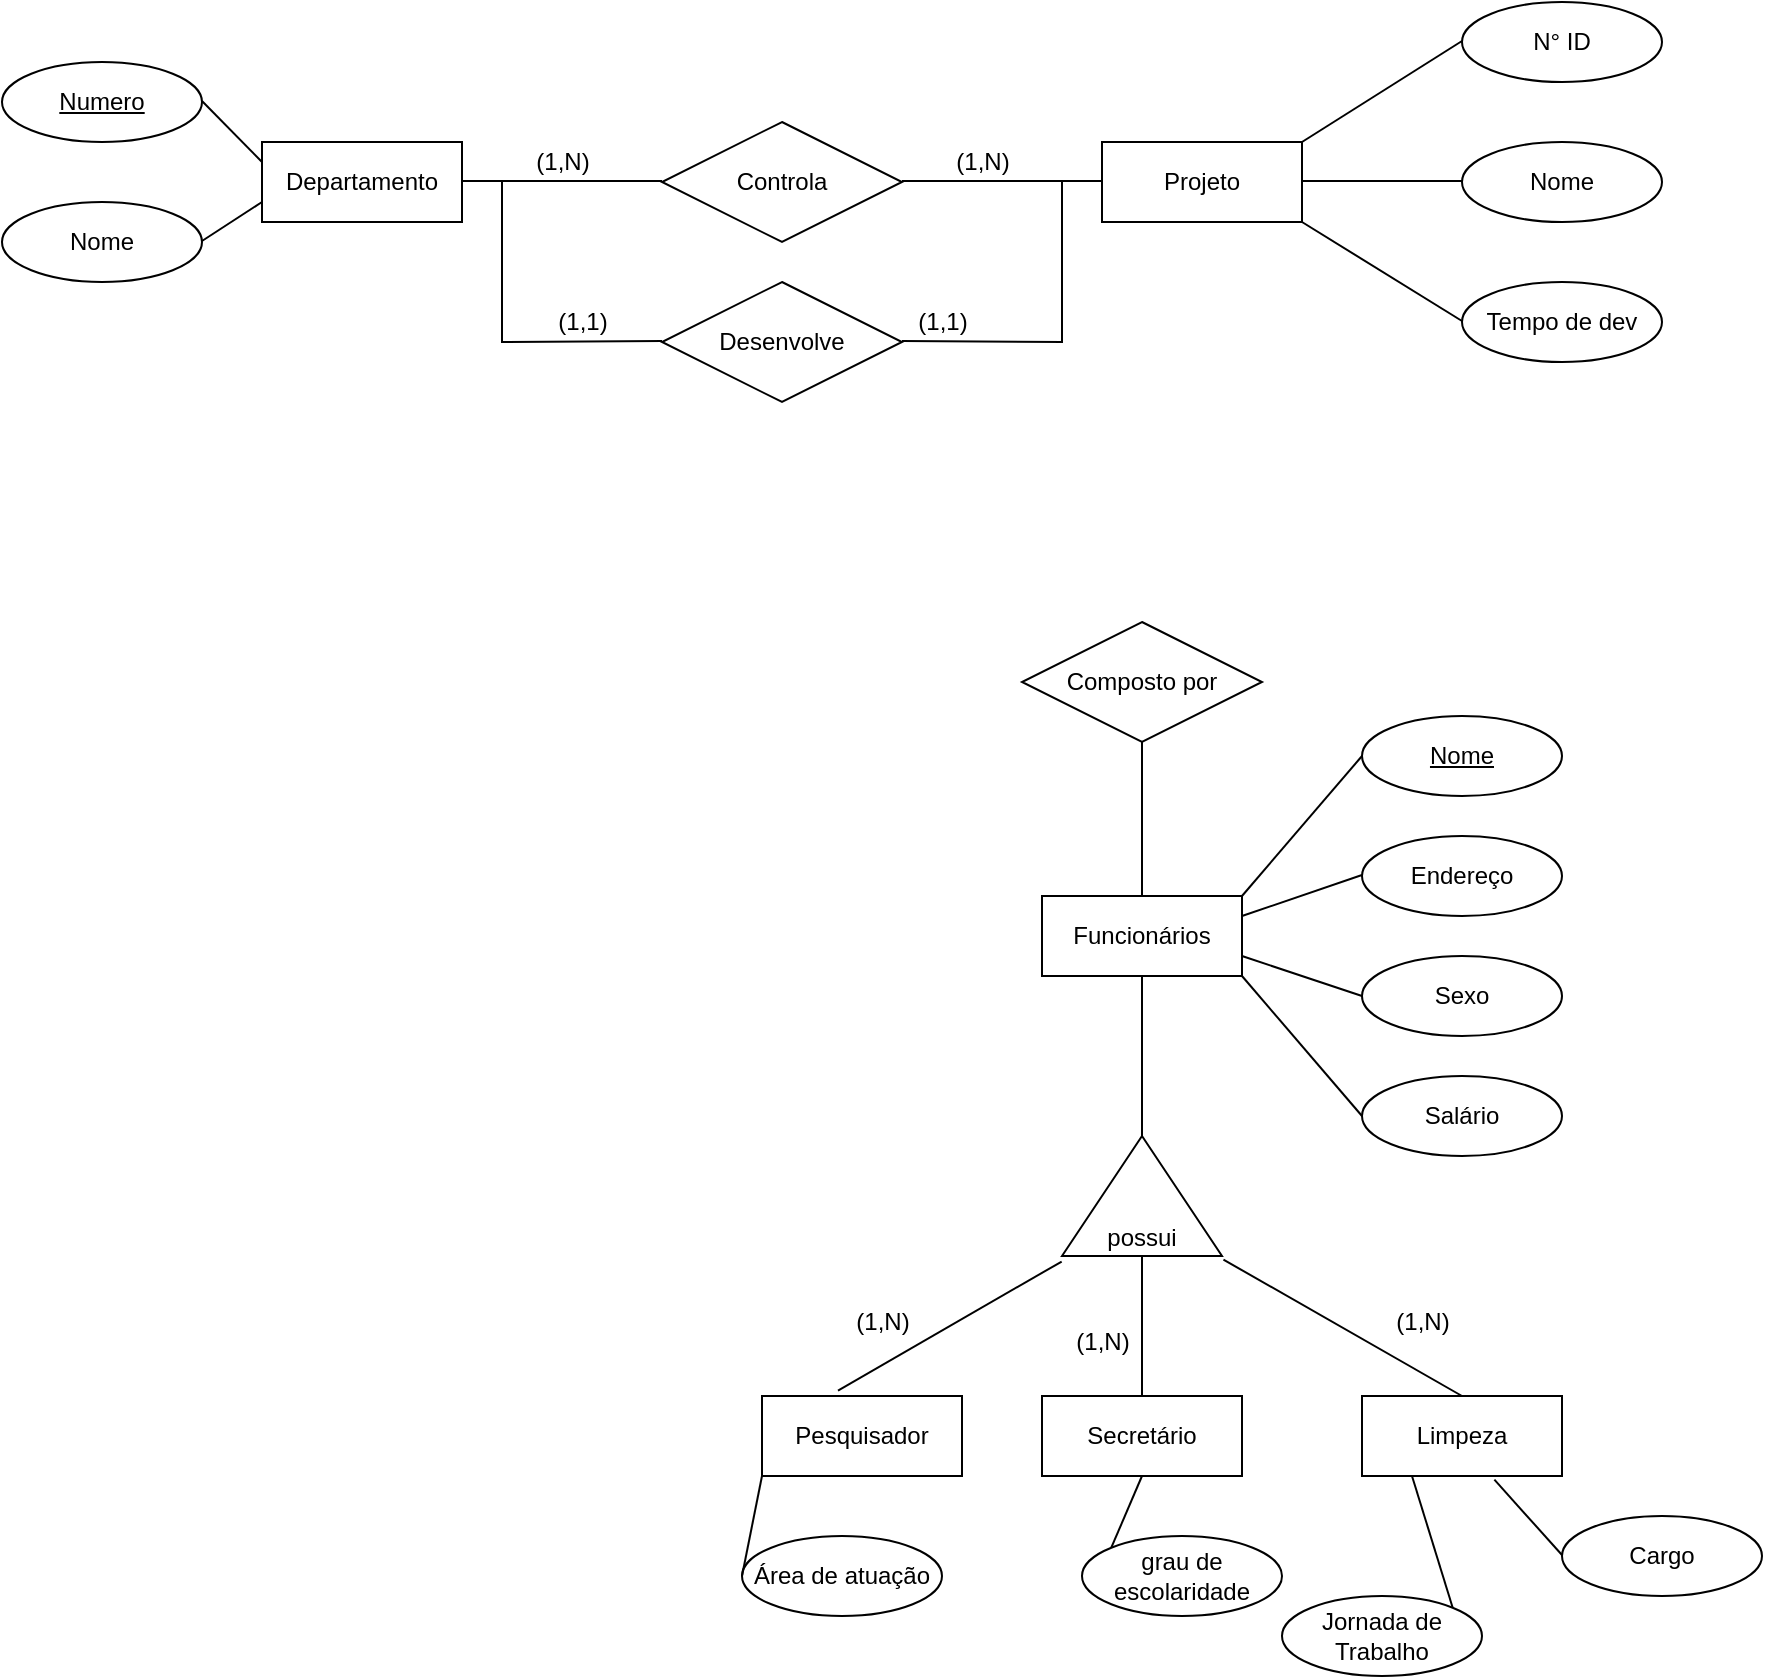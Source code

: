 <mxfile version="14.7.7" type="github">
  <diagram id="R2lEEEUBdFMjLlhIrx00" name="Page-1">
    <mxGraphModel dx="1248" dy="677" grid="1" gridSize="10" guides="1" tooltips="1" connect="1" arrows="1" fold="1" page="1" pageScale="1" pageWidth="1169" pageHeight="1654" math="0" shadow="0" extFonts="Permanent Marker^https://fonts.googleapis.com/css?family=Permanent+Marker">
      <root>
        <mxCell id="0" />
        <mxCell id="1" parent="0" />
        <mxCell id="C-Wze693i4gCi11VPQKC-1" value="Departamento" style="whiteSpace=wrap;html=1;align=center;" vertex="1" parent="1">
          <mxGeometry x="240" y="300" width="100" height="40" as="geometry" />
        </mxCell>
        <mxCell id="C-Wze693i4gCi11VPQKC-2" value="Numero" style="ellipse;whiteSpace=wrap;html=1;align=center;fontStyle=4;" vertex="1" parent="1">
          <mxGeometry x="110" y="260" width="100" height="40" as="geometry" />
        </mxCell>
        <mxCell id="C-Wze693i4gCi11VPQKC-4" value="Nome" style="ellipse;whiteSpace=wrap;html=1;align=center;" vertex="1" parent="1">
          <mxGeometry x="110" y="330" width="100" height="40" as="geometry" />
        </mxCell>
        <mxCell id="C-Wze693i4gCi11VPQKC-6" value="" style="endArrow=none;html=1;rounded=0;entryX=0;entryY=0.25;entryDx=0;entryDy=0;" edge="1" parent="1" target="C-Wze693i4gCi11VPQKC-1">
          <mxGeometry relative="1" as="geometry">
            <mxPoint x="210" y="279.5" as="sourcePoint" />
            <mxPoint x="370" y="279.5" as="targetPoint" />
          </mxGeometry>
        </mxCell>
        <mxCell id="C-Wze693i4gCi11VPQKC-7" value="" style="endArrow=none;html=1;rounded=0;entryX=0;entryY=0.75;entryDx=0;entryDy=0;" edge="1" parent="1" target="C-Wze693i4gCi11VPQKC-1">
          <mxGeometry relative="1" as="geometry">
            <mxPoint x="210" y="349.5" as="sourcePoint" />
            <mxPoint x="370" y="349.5" as="targetPoint" />
          </mxGeometry>
        </mxCell>
        <mxCell id="C-Wze693i4gCi11VPQKC-8" value="Projeto" style="whiteSpace=wrap;html=1;align=center;" vertex="1" parent="1">
          <mxGeometry x="660" y="300" width="100" height="40" as="geometry" />
        </mxCell>
        <mxCell id="C-Wze693i4gCi11VPQKC-10" value="N° ID" style="ellipse;whiteSpace=wrap;html=1;align=center;" vertex="1" parent="1">
          <mxGeometry x="840" y="230" width="100" height="40" as="geometry" />
        </mxCell>
        <mxCell id="C-Wze693i4gCi11VPQKC-11" value="Nome" style="ellipse;whiteSpace=wrap;html=1;align=center;" vertex="1" parent="1">
          <mxGeometry x="840" y="300" width="100" height="40" as="geometry" />
        </mxCell>
        <mxCell id="C-Wze693i4gCi11VPQKC-12" value="Tempo de dev" style="ellipse;whiteSpace=wrap;html=1;align=center;" vertex="1" parent="1">
          <mxGeometry x="840" y="370" width="100" height="40" as="geometry" />
        </mxCell>
        <mxCell id="C-Wze693i4gCi11VPQKC-13" value="" style="endArrow=none;html=1;rounded=0;" edge="1" parent="1">
          <mxGeometry relative="1" as="geometry">
            <mxPoint x="760" y="319.5" as="sourcePoint" />
            <mxPoint x="840" y="319.5" as="targetPoint" />
          </mxGeometry>
        </mxCell>
        <mxCell id="C-Wze693i4gCi11VPQKC-14" value="" style="endArrow=none;html=1;rounded=0;exitX=1;exitY=1;exitDx=0;exitDy=0;" edge="1" parent="1" source="C-Wze693i4gCi11VPQKC-8">
          <mxGeometry relative="1" as="geometry">
            <mxPoint x="760" y="389.5" as="sourcePoint" />
            <mxPoint x="840" y="389.5" as="targetPoint" />
          </mxGeometry>
        </mxCell>
        <mxCell id="C-Wze693i4gCi11VPQKC-15" value="" style="endArrow=none;html=1;rounded=0;exitX=1;exitY=0;exitDx=0;exitDy=0;" edge="1" parent="1" source="C-Wze693i4gCi11VPQKC-8">
          <mxGeometry relative="1" as="geometry">
            <mxPoint x="760" y="249.5" as="sourcePoint" />
            <mxPoint x="840" y="249.5" as="targetPoint" />
          </mxGeometry>
        </mxCell>
        <mxCell id="C-Wze693i4gCi11VPQKC-16" value="Controla" style="shape=rhombus;perimeter=rhombusPerimeter;whiteSpace=wrap;html=1;align=center;" vertex="1" parent="1">
          <mxGeometry x="440" y="290" width="120" height="60" as="geometry" />
        </mxCell>
        <mxCell id="C-Wze693i4gCi11VPQKC-17" value="" style="endArrow=none;html=1;rounded=0;" edge="1" parent="1">
          <mxGeometry relative="1" as="geometry">
            <mxPoint x="340" y="319.5" as="sourcePoint" />
            <mxPoint x="440" y="319.5" as="targetPoint" />
          </mxGeometry>
        </mxCell>
        <mxCell id="C-Wze693i4gCi11VPQKC-18" value="" style="endArrow=none;html=1;rounded=0;" edge="1" parent="1">
          <mxGeometry relative="1" as="geometry">
            <mxPoint x="560" y="319.5" as="sourcePoint" />
            <mxPoint x="660" y="319.5" as="targetPoint" />
          </mxGeometry>
        </mxCell>
        <mxCell id="C-Wze693i4gCi11VPQKC-19" value="(1,N)" style="text;html=1;align=center;verticalAlign=middle;resizable=0;points=[];autosize=1;strokeColor=none;" vertex="1" parent="1">
          <mxGeometry x="580" y="300" width="40" height="20" as="geometry" />
        </mxCell>
        <mxCell id="C-Wze693i4gCi11VPQKC-20" value="(1,N)" style="text;html=1;align=center;verticalAlign=middle;resizable=0;points=[];autosize=1;strokeColor=none;" vertex="1" parent="1">
          <mxGeometry x="370" y="300" width="40" height="20" as="geometry" />
        </mxCell>
        <mxCell id="C-Wze693i4gCi11VPQKC-21" value="Desenvolve" style="shape=rhombus;perimeter=rhombusPerimeter;whiteSpace=wrap;html=1;align=center;" vertex="1" parent="1">
          <mxGeometry x="440" y="370" width="120" height="60" as="geometry" />
        </mxCell>
        <mxCell id="C-Wze693i4gCi11VPQKC-22" value="" style="endArrow=none;html=1;rounded=0;" edge="1" parent="1">
          <mxGeometry relative="1" as="geometry">
            <mxPoint x="360" y="320" as="sourcePoint" />
            <mxPoint x="440" y="399.5" as="targetPoint" />
            <Array as="points">
              <mxPoint x="360" y="400" />
            </Array>
          </mxGeometry>
        </mxCell>
        <mxCell id="C-Wze693i4gCi11VPQKC-23" value="" style="endArrow=none;html=1;rounded=0;" edge="1" parent="1">
          <mxGeometry relative="1" as="geometry">
            <mxPoint x="560" y="399.5" as="sourcePoint" />
            <mxPoint x="640" y="320" as="targetPoint" />
            <Array as="points">
              <mxPoint x="640" y="400" />
            </Array>
          </mxGeometry>
        </mxCell>
        <mxCell id="C-Wze693i4gCi11VPQKC-24" value="(1,1)" style="text;html=1;align=center;verticalAlign=middle;resizable=0;points=[];autosize=1;strokeColor=none;" vertex="1" parent="1">
          <mxGeometry x="380" y="380" width="40" height="20" as="geometry" />
        </mxCell>
        <mxCell id="C-Wze693i4gCi11VPQKC-25" value="(1,1)" style="text;html=1;align=center;verticalAlign=middle;resizable=0;points=[];autosize=1;strokeColor=none;" vertex="1" parent="1">
          <mxGeometry x="560" y="380" width="40" height="20" as="geometry" />
        </mxCell>
        <mxCell id="C-Wze693i4gCi11VPQKC-30" value="Secretário" style="whiteSpace=wrap;html=1;align=center;" vertex="1" parent="1">
          <mxGeometry x="630" y="927" width="100" height="40" as="geometry" />
        </mxCell>
        <mxCell id="C-Wze693i4gCi11VPQKC-31" value="Pesquisador" style="whiteSpace=wrap;html=1;align=center;" vertex="1" parent="1">
          <mxGeometry x="490" y="927" width="100" height="40" as="geometry" />
        </mxCell>
        <mxCell id="C-Wze693i4gCi11VPQKC-32" value="Limpeza" style="whiteSpace=wrap;html=1;align=center;" vertex="1" parent="1">
          <mxGeometry x="790" y="927" width="100" height="40" as="geometry" />
        </mxCell>
        <mxCell id="C-Wze693i4gCi11VPQKC-34" value="Composto por" style="shape=rhombus;perimeter=rhombusPerimeter;whiteSpace=wrap;html=1;align=center;" vertex="1" parent="1">
          <mxGeometry x="620" y="540" width="120" height="60" as="geometry" />
        </mxCell>
        <mxCell id="C-Wze693i4gCi11VPQKC-42" value="Endereço" style="ellipse;whiteSpace=wrap;html=1;align=center;" vertex="1" parent="1">
          <mxGeometry x="790" y="647" width="100" height="40" as="geometry" />
        </mxCell>
        <mxCell id="C-Wze693i4gCi11VPQKC-43" value="Nome" style="ellipse;whiteSpace=wrap;html=1;align=center;fontStyle=4;" vertex="1" parent="1">
          <mxGeometry x="790" y="587" width="100" height="40" as="geometry" />
        </mxCell>
        <mxCell id="C-Wze693i4gCi11VPQKC-45" value="Sexo" style="ellipse;whiteSpace=wrap;html=1;align=center;" vertex="1" parent="1">
          <mxGeometry x="790" y="707" width="100" height="40" as="geometry" />
        </mxCell>
        <mxCell id="C-Wze693i4gCi11VPQKC-46" value="Salário" style="ellipse;whiteSpace=wrap;html=1;align=center;" vertex="1" parent="1">
          <mxGeometry x="790" y="767" width="100" height="40" as="geometry" />
        </mxCell>
        <mxCell id="C-Wze693i4gCi11VPQKC-47" value="Área de atuação" style="ellipse;whiteSpace=wrap;html=1;align=center;" vertex="1" parent="1">
          <mxGeometry x="480" y="997" width="100" height="40" as="geometry" />
        </mxCell>
        <mxCell id="C-Wze693i4gCi11VPQKC-55" value="" style="endArrow=none;html=1;rounded=0;exitX=1;exitY=0;exitDx=0;exitDy=0;" edge="1" parent="1">
          <mxGeometry relative="1" as="geometry">
            <mxPoint x="730" y="677" as="sourcePoint" />
            <mxPoint x="790" y="607" as="targetPoint" />
          </mxGeometry>
        </mxCell>
        <mxCell id="C-Wze693i4gCi11VPQKC-56" value="" style="endArrow=none;html=1;rounded=0;exitX=1;exitY=1;exitDx=0;exitDy=0;" edge="1" parent="1">
          <mxGeometry relative="1" as="geometry">
            <mxPoint x="730" y="717" as="sourcePoint" />
            <mxPoint x="790" y="787" as="targetPoint" />
          </mxGeometry>
        </mxCell>
        <mxCell id="C-Wze693i4gCi11VPQKC-57" value="" style="endArrow=none;html=1;rounded=0;exitX=1;exitY=0.75;exitDx=0;exitDy=0;" edge="1" parent="1">
          <mxGeometry relative="1" as="geometry">
            <mxPoint x="730" y="707" as="sourcePoint" />
            <mxPoint x="790" y="727" as="targetPoint" />
          </mxGeometry>
        </mxCell>
        <mxCell id="C-Wze693i4gCi11VPQKC-58" value="" style="endArrow=none;html=1;rounded=0;exitX=1;exitY=0.25;exitDx=0;exitDy=0;" edge="1" parent="1">
          <mxGeometry relative="1" as="geometry">
            <mxPoint x="730" y="687" as="sourcePoint" />
            <mxPoint x="790" y="666.5" as="targetPoint" />
          </mxGeometry>
        </mxCell>
        <mxCell id="C-Wze693i4gCi11VPQKC-65" value="" style="endArrow=none;html=1;rounded=0;exitX=0;exitY=1;exitDx=0;exitDy=0;entryX=0;entryY=0.5;entryDx=0;entryDy=0;" edge="1" parent="1" source="C-Wze693i4gCi11VPQKC-31" target="C-Wze693i4gCi11VPQKC-47">
          <mxGeometry relative="1" as="geometry">
            <mxPoint x="450" y="866.5" as="sourcePoint" />
            <mxPoint x="490" y="1007" as="targetPoint" />
          </mxGeometry>
        </mxCell>
        <mxCell id="C-Wze693i4gCi11VPQKC-66" value="grau de escolaridade" style="ellipse;whiteSpace=wrap;html=1;align=center;" vertex="1" parent="1">
          <mxGeometry x="650" y="997" width="100" height="40" as="geometry" />
        </mxCell>
        <mxCell id="C-Wze693i4gCi11VPQKC-68" value="Cargo" style="ellipse;whiteSpace=wrap;html=1;align=center;" vertex="1" parent="1">
          <mxGeometry x="890" y="987" width="100" height="40" as="geometry" />
        </mxCell>
        <mxCell id="C-Wze693i4gCi11VPQKC-69" value="Jornada de Trabalho" style="ellipse;whiteSpace=wrap;html=1;align=center;" vertex="1" parent="1">
          <mxGeometry x="750" y="1027" width="100" height="40" as="geometry" />
        </mxCell>
        <mxCell id="C-Wze693i4gCi11VPQKC-70" value="" style="endArrow=none;html=1;rounded=0;exitX=0.25;exitY=1;exitDx=0;exitDy=0;entryX=1;entryY=0;entryDx=0;entryDy=0;" edge="1" parent="1" source="C-Wze693i4gCi11VPQKC-32" target="C-Wze693i4gCi11VPQKC-69">
          <mxGeometry relative="1" as="geometry">
            <mxPoint x="700" y="1056.5" as="sourcePoint" />
            <mxPoint x="860" y="1056.5" as="targetPoint" />
          </mxGeometry>
        </mxCell>
        <mxCell id="C-Wze693i4gCi11VPQKC-71" value="" style="endArrow=none;html=1;rounded=0;exitX=0.662;exitY=1.046;exitDx=0;exitDy=0;exitPerimeter=0;" edge="1" parent="1" source="C-Wze693i4gCi11VPQKC-32">
          <mxGeometry relative="1" as="geometry">
            <mxPoint x="730" y="1006.5" as="sourcePoint" />
            <mxPoint x="890" y="1006.5" as="targetPoint" />
          </mxGeometry>
        </mxCell>
        <mxCell id="C-Wze693i4gCi11VPQKC-82" value="possui" style="triangle;whiteSpace=wrap;html=1;direction=north;verticalAlign=bottom;" vertex="1" parent="1">
          <mxGeometry x="640" y="797" width="80" height="60" as="geometry" />
        </mxCell>
        <mxCell id="C-Wze693i4gCi11VPQKC-83" value="Funcionários" style="whiteSpace=wrap;html=1;align=center;" vertex="1" parent="1">
          <mxGeometry x="630" y="677" width="100" height="40" as="geometry" />
        </mxCell>
        <mxCell id="C-Wze693i4gCi11VPQKC-85" value="" style="endArrow=none;html=1;rounded=0;exitX=0.5;exitY=1;exitDx=0;exitDy=0;entryX=0;entryY=0;entryDx=0;entryDy=0;" edge="1" parent="1" source="C-Wze693i4gCi11VPQKC-30" target="C-Wze693i4gCi11VPQKC-66">
          <mxGeometry relative="1" as="geometry">
            <mxPoint x="630" y="1077" as="sourcePoint" />
            <mxPoint x="600" y="1107" as="targetPoint" />
          </mxGeometry>
        </mxCell>
        <mxCell id="C-Wze693i4gCi11VPQKC-86" value="" style="endArrow=none;html=1;rounded=0;entryX=-0.046;entryY=-0.002;entryDx=0;entryDy=0;entryPerimeter=0;exitX=0.38;exitY=-0.068;exitDx=0;exitDy=0;exitPerimeter=0;" edge="1" parent="1" source="C-Wze693i4gCi11VPQKC-31" target="C-Wze693i4gCi11VPQKC-82">
          <mxGeometry relative="1" as="geometry">
            <mxPoint x="530" y="977" as="sourcePoint" />
            <mxPoint x="640" y="857" as="targetPoint" />
          </mxGeometry>
        </mxCell>
        <mxCell id="C-Wze693i4gCi11VPQKC-87" value="" style="endArrow=none;html=1;rounded=0;entryX=0.5;entryY=0;entryDx=0;entryDy=0;exitX=-0.03;exitY=1.009;exitDx=0;exitDy=0;exitPerimeter=0;" edge="1" parent="1" source="C-Wze693i4gCi11VPQKC-82" target="C-Wze693i4gCi11VPQKC-32">
          <mxGeometry relative="1" as="geometry">
            <mxPoint x="690" y="947" as="sourcePoint" />
            <mxPoint x="850" y="947" as="targetPoint" />
          </mxGeometry>
        </mxCell>
        <mxCell id="C-Wze693i4gCi11VPQKC-88" value="" style="endArrow=none;html=1;rounded=0;entryX=0;entryY=0.5;entryDx=0;entryDy=0;" edge="1" parent="1" source="C-Wze693i4gCi11VPQKC-30" target="C-Wze693i4gCi11VPQKC-82">
          <mxGeometry relative="1" as="geometry">
            <mxPoint x="620" y="947" as="sourcePoint" />
            <mxPoint x="780" y="947" as="targetPoint" />
          </mxGeometry>
        </mxCell>
        <mxCell id="C-Wze693i4gCi11VPQKC-89" value="" style="endArrow=none;html=1;rounded=0;exitX=0.5;exitY=1;exitDx=0;exitDy=0;" edge="1" parent="1" source="C-Wze693i4gCi11VPQKC-83">
          <mxGeometry relative="1" as="geometry">
            <mxPoint x="520" y="797" as="sourcePoint" />
            <mxPoint x="680" y="797" as="targetPoint" />
          </mxGeometry>
        </mxCell>
        <mxCell id="C-Wze693i4gCi11VPQKC-90" value="(1,N)" style="text;html=1;align=center;verticalAlign=middle;resizable=0;points=[];autosize=1;strokeColor=none;" vertex="1" parent="1">
          <mxGeometry x="530" y="880" width="40" height="20" as="geometry" />
        </mxCell>
        <mxCell id="C-Wze693i4gCi11VPQKC-91" value="(1,N)" style="text;html=1;align=center;verticalAlign=middle;resizable=0;points=[];autosize=1;strokeColor=none;" vertex="1" parent="1">
          <mxGeometry x="640" y="890" width="40" height="20" as="geometry" />
        </mxCell>
        <mxCell id="C-Wze693i4gCi11VPQKC-92" value="(1,N)" style="text;html=1;align=center;verticalAlign=middle;resizable=0;points=[];autosize=1;strokeColor=none;" vertex="1" parent="1">
          <mxGeometry x="800" y="880" width="40" height="20" as="geometry" />
        </mxCell>
        <mxCell id="C-Wze693i4gCi11VPQKC-94" value="" style="endArrow=none;html=1;rounded=0;entryX=0.5;entryY=0;entryDx=0;entryDy=0;exitX=0.5;exitY=1;exitDx=0;exitDy=0;" edge="1" parent="1" source="C-Wze693i4gCi11VPQKC-34" target="C-Wze693i4gCi11VPQKC-83">
          <mxGeometry relative="1" as="geometry">
            <mxPoint x="410" y="630" as="sourcePoint" />
            <mxPoint x="570" y="630" as="targetPoint" />
          </mxGeometry>
        </mxCell>
      </root>
    </mxGraphModel>
  </diagram>
</mxfile>
